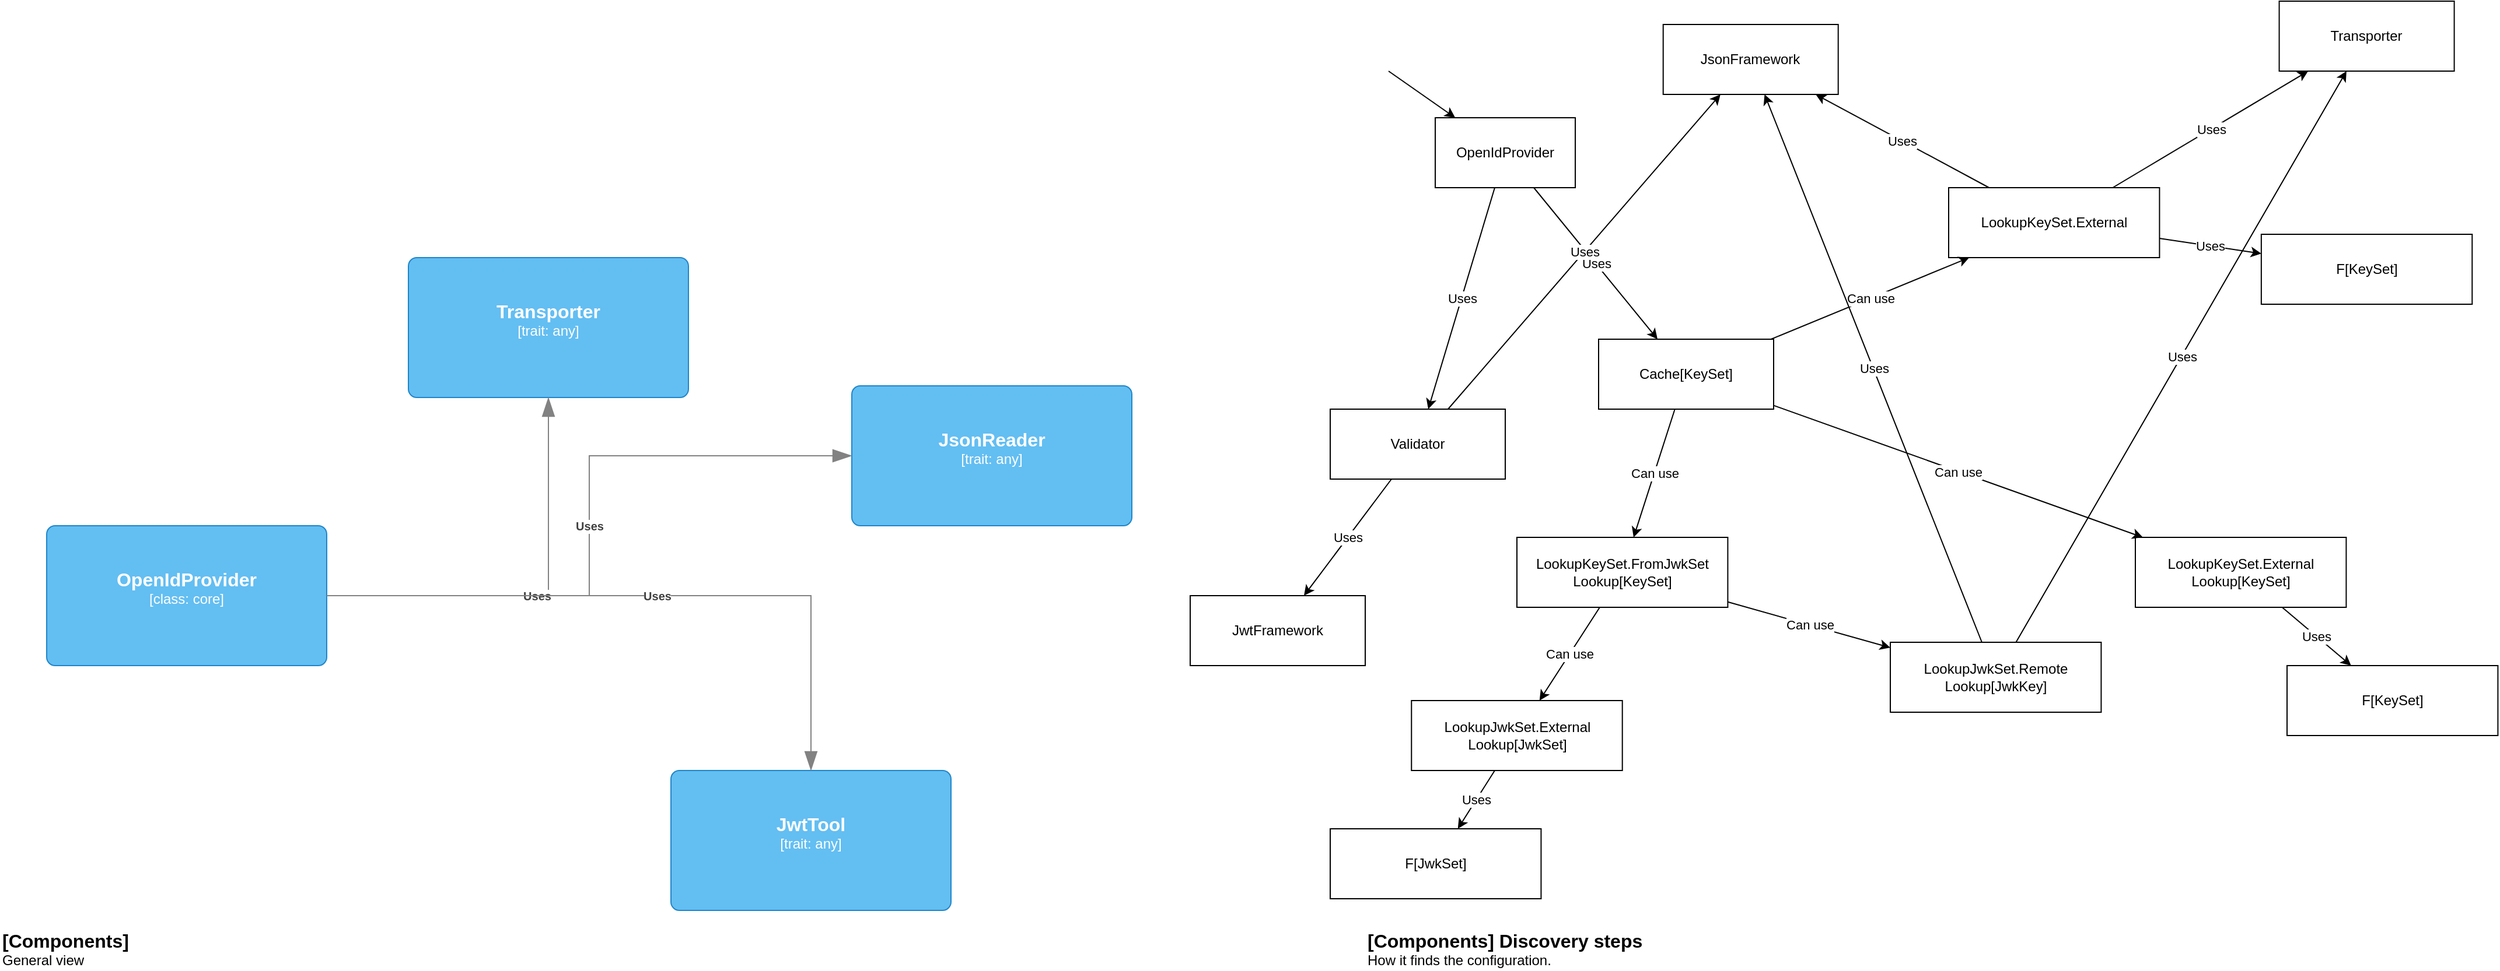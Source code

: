 <mxfile version="24.7.3" type="github">
  <diagram name="overview" id="SPu-IzBGrGhdDAje9yr5">
    <mxGraphModel dx="1674" dy="1615" grid="1" gridSize="10" guides="1" tooltips="1" connect="1" arrows="1" fold="1" page="1" pageScale="1" pageWidth="1169" pageHeight="827" math="0" shadow="0">
      <root>
        <mxCell id="0" />
        <mxCell id="1" parent="0" />
        <object placeholders="1" c4Name="OpenIdProvider" c4Type="class" c4Technology="core" c4Description="" label="&lt;font style=&quot;font-size: 16px&quot;&gt;&lt;b&gt;%c4Name%&lt;/b&gt;&lt;/font&gt;&lt;div&gt;[%c4Type%: %c4Technology%]&lt;/div&gt;&lt;br&gt;&lt;div&gt;&lt;font style=&quot;font-size: 11px&quot;&gt;%c4Description%&lt;/font&gt;&lt;/div&gt;" id="CInMSoNEQ62lz7IG-tAm-11">
          <mxCell style="rounded=1;whiteSpace=wrap;html=1;labelBackgroundColor=none;fillColor=#63BEF2;fontColor=#ffffff;align=center;arcSize=6;strokeColor=#2086C9;metaEdit=1;resizable=0;points=[[0.25,0,0],[0.5,0,0],[0.75,0,0],[1,0.25,0],[1,0.5,0],[1,0.75,0],[0.75,1,0],[0.5,1,0],[0.25,1,0],[0,0.75,0],[0,0.5,0],[0,0.25,0]];" parent="1" vertex="1">
            <mxGeometry x="50" y="430" width="240" height="120" as="geometry" />
          </mxCell>
        </object>
        <object placeholders="1" c4Name="Transporter" c4Type="trait" c4Technology="any" c4Description="" label="&lt;font style=&quot;font-size: 16px&quot;&gt;&lt;b&gt;%c4Name%&lt;/b&gt;&lt;/font&gt;&lt;div&gt;[%c4Type%: %c4Technology%]&lt;/div&gt;&lt;br&gt;&lt;div&gt;&lt;font style=&quot;font-size: 11px&quot;&gt;%c4Description%&lt;/font&gt;&lt;/div&gt;" id="CInMSoNEQ62lz7IG-tAm-13">
          <mxCell style="rounded=1;whiteSpace=wrap;html=1;labelBackgroundColor=none;fillColor=#63BEF2;fontColor=#ffffff;align=center;arcSize=6;strokeColor=#2086C9;metaEdit=1;resizable=0;points=[[0.25,0,0],[0.5,0,0],[0.75,0,0],[1,0.25,0],[1,0.5,0],[1,0.75,0],[0.75,1,0],[0.5,1,0],[0.25,1,0],[0,0.75,0],[0,0.5,0],[0,0.25,0]];" parent="1" vertex="1">
            <mxGeometry x="360" y="200" width="240" height="120" as="geometry" />
          </mxCell>
        </object>
        <object placeholders="1" c4Type="Relationship" c4Description="Uses" label="&lt;div style=&quot;text-align: left&quot;&gt;&lt;div style=&quot;text-align: center&quot;&gt;&lt;b&gt;%c4Description%&lt;/b&gt;&lt;/div&gt;" id="CInMSoNEQ62lz7IG-tAm-15">
          <mxCell style="endArrow=blockThin;html=1;fontSize=10;fontColor=#404040;strokeWidth=1;endFill=1;strokeColor=#828282;elbow=vertical;metaEdit=1;endSize=14;startSize=14;jumpStyle=arc;jumpSize=16;rounded=0;edgeStyle=orthogonalEdgeStyle;" parent="1" source="CInMSoNEQ62lz7IG-tAm-11" target="CInMSoNEQ62lz7IG-tAm-13" edge="1">
            <mxGeometry width="240" relative="1" as="geometry">
              <mxPoint x="430" y="470" as="sourcePoint" />
              <mxPoint x="670" y="470" as="targetPoint" />
            </mxGeometry>
          </mxCell>
        </object>
        <object placeholders="1" c4Name="JsonReader" c4Type="trait" c4Technology="any" c4Description="" label="&lt;font style=&quot;font-size: 16px&quot;&gt;&lt;b&gt;%c4Name%&lt;/b&gt;&lt;/font&gt;&lt;div&gt;[%c4Type%: %c4Technology%]&lt;/div&gt;&lt;br&gt;&lt;div&gt;&lt;font style=&quot;font-size: 11px&quot;&gt;%c4Description%&lt;/font&gt;&lt;/div&gt;" id="CInMSoNEQ62lz7IG-tAm-17">
          <mxCell style="rounded=1;whiteSpace=wrap;html=1;labelBackgroundColor=none;fillColor=#63BEF2;fontColor=#ffffff;align=center;arcSize=6;strokeColor=#2086C9;metaEdit=1;resizable=0;points=[[0.25,0,0],[0.5,0,0],[0.75,0,0],[1,0.25,0],[1,0.5,0],[1,0.75,0],[0.75,1,0],[0.5,1,0],[0.25,1,0],[0,0.75,0],[0,0.5,0],[0,0.25,0]];" parent="1" vertex="1">
            <mxGeometry x="740" y="310" width="240" height="120" as="geometry" />
          </mxCell>
        </object>
        <object placeholders="1" c4Type="Relationship" c4Description="Uses" label="&lt;div style=&quot;text-align: left&quot;&gt;&lt;div style=&quot;text-align: center&quot;&gt;&lt;b&gt;%c4Description%&lt;/b&gt;&lt;/div&gt;" id="CInMSoNEQ62lz7IG-tAm-18">
          <mxCell style="endArrow=blockThin;html=1;fontSize=10;fontColor=#404040;strokeWidth=1;endFill=1;strokeColor=#828282;elbow=vertical;metaEdit=1;endSize=14;startSize=14;jumpStyle=arc;jumpSize=16;rounded=0;edgeStyle=orthogonalEdgeStyle;" parent="1" source="CInMSoNEQ62lz7IG-tAm-11" target="CInMSoNEQ62lz7IG-tAm-17" edge="1">
            <mxGeometry width="240" relative="1" as="geometry">
              <mxPoint x="300" y="500" as="sourcePoint" />
              <mxPoint x="460" y="330" as="targetPoint" />
            </mxGeometry>
          </mxCell>
        </object>
        <object placeholders="1" c4Name="JwtTool" c4Type="trait" c4Technology="any" c4Description="" label="&lt;font style=&quot;font-size: 16px&quot;&gt;&lt;b&gt;%c4Name%&lt;/b&gt;&lt;/font&gt;&lt;div&gt;[%c4Type%: %c4Technology%]&lt;/div&gt;&lt;br&gt;&lt;div&gt;&lt;font style=&quot;font-size: 11px&quot;&gt;%c4Description%&lt;/font&gt;&lt;/div&gt;" id="CInMSoNEQ62lz7IG-tAm-19">
          <mxCell style="rounded=1;whiteSpace=wrap;html=1;labelBackgroundColor=none;fillColor=#63BEF2;fontColor=#ffffff;align=center;arcSize=6;strokeColor=#2086C9;metaEdit=1;resizable=0;points=[[0.25,0,0],[0.5,0,0],[0.75,0,0],[1,0.25,0],[1,0.5,0],[1,0.75,0],[0.75,1,0],[0.5,1,0],[0.25,1,0],[0,0.75,0],[0,0.5,0],[0,0.25,0]];" parent="1" vertex="1">
            <mxGeometry x="585" y="640" width="240" height="120" as="geometry" />
          </mxCell>
        </object>
        <object placeholders="1" c4Type="Relationship" c4Description="Uses" label="&lt;div style=&quot;text-align: left&quot;&gt;&lt;div style=&quot;text-align: center&quot;&gt;&lt;b&gt;%c4Description%&lt;/b&gt;&lt;/div&gt;" id="CInMSoNEQ62lz7IG-tAm-20">
          <mxCell style="endArrow=blockThin;html=1;fontSize=10;fontColor=#404040;strokeWidth=1;endFill=1;strokeColor=#828282;elbow=vertical;metaEdit=1;endSize=14;startSize=14;jumpStyle=arc;jumpSize=16;rounded=0;edgeStyle=orthogonalEdgeStyle;" parent="1" source="CInMSoNEQ62lz7IG-tAm-11" target="CInMSoNEQ62lz7IG-tAm-19" edge="1">
            <mxGeometry width="240" relative="1" as="geometry">
              <mxPoint x="300" y="500" as="sourcePoint" />
              <mxPoint x="750" y="380" as="targetPoint" />
            </mxGeometry>
          </mxCell>
        </object>
        <object placeholders="1" c4Name="[Components]" c4Type="ContainerDiagramTitle" c4Description="General view" label="&lt;font style=&quot;font-size: 16px&quot;&gt;&lt;b&gt;&lt;div style=&quot;text-align: left&quot;&gt;%c4Name%&lt;/div&gt;&lt;/b&gt;&lt;/font&gt;&lt;div style=&quot;text-align: left&quot;&gt;%c4Description%&lt;/div&gt;" id="LneJchFOcHRrpAtctG9d-1">
          <mxCell style="text;html=1;strokeColor=none;fillColor=none;align=left;verticalAlign=top;whiteSpace=wrap;rounded=0;metaEdit=1;allowArrows=0;resizable=1;rotatable=0;connectable=0;recursiveResize=0;expand=0;pointerEvents=0;points=[[0.25,0,0],[0.5,0,0],[0.75,0,0],[1,0.25,0],[1,0.5,0],[1,0.75,0],[0.75,1,0],[0.5,1,0],[0.25,1,0],[0,0.75,0],[0,0.5,0],[0,0.25,0]];" parent="1" vertex="1">
            <mxGeometry x="10" y="770" width="260" height="40" as="geometry" />
          </mxCell>
        </object>
        <object placeholders="1" c4Name="[Components] Discovery steps" c4Type="ContainerDiagramTitle" c4Description="How it finds the configuration." label="&lt;font style=&quot;font-size: 16px&quot;&gt;&lt;b&gt;&lt;div style=&quot;text-align: left&quot;&gt;%c4Name%&lt;/div&gt;&lt;/b&gt;&lt;/font&gt;&lt;div style=&quot;text-align: left&quot;&gt;%c4Description%&lt;/div&gt;" id="LneJchFOcHRrpAtctG9d-9">
          <mxCell style="text;html=1;strokeColor=none;fillColor=none;align=left;verticalAlign=top;whiteSpace=wrap;rounded=0;metaEdit=1;allowArrows=0;resizable=1;rotatable=0;connectable=0;recursiveResize=0;expand=0;pointerEvents=0;points=[[0.25,0,0],[0.5,0,0],[0.75,0,0],[1,0.25,0],[1,0.5,0],[1,0.75,0],[0.75,1,0],[0.5,1,0],[0.25,1,0],[0,0.75,0],[0,0.5,0],[0,0.25,0]];" parent="1" vertex="1">
            <mxGeometry x="1180" y="770" width="260" height="40" as="geometry" />
          </mxCell>
        </object>
        <mxCell id="S1vDefmYk0TmTCa-z_n8-1" value="OpenIdProvider" style="rounded=0;whiteSpace=wrap;html=1;" parent="1" vertex="1">
          <mxGeometry x="1240" y="80" width="120" height="60" as="geometry" />
        </mxCell>
        <mxCell id="S1vDefmYk0TmTCa-z_n8-2" value="" style="endArrow=classic;html=1;rounded=0;" parent="1" target="S1vDefmYk0TmTCa-z_n8-1" edge="1">
          <mxGeometry width="50" height="50" relative="1" as="geometry">
            <mxPoint x="1200" y="40" as="sourcePoint" />
            <mxPoint x="1170" y="320" as="targetPoint" />
          </mxGeometry>
        </mxCell>
        <mxCell id="S1vDefmYk0TmTCa-z_n8-5" value="Transporter" style="rounded=0;whiteSpace=wrap;html=1;" parent="1" vertex="1">
          <mxGeometry x="1963.29" y="-20" width="150" height="60" as="geometry" />
        </mxCell>
        <mxCell id="S1vDefmYk0TmTCa-z_n8-6" value="JsonFramework" style="rounded=0;whiteSpace=wrap;html=1;" parent="1" vertex="1">
          <mxGeometry x="1435.35" width="150" height="60" as="geometry" />
        </mxCell>
        <mxCell id="S1vDefmYk0TmTCa-z_n8-7" value="LookupKeySet.External" style="rounded=0;whiteSpace=wrap;html=1;" parent="1" vertex="1">
          <mxGeometry x="1680" y="140" width="180.71" height="60" as="geometry" />
        </mxCell>
        <mxCell id="S1vDefmYk0TmTCa-z_n8-9" value="Cache[KeySet]" style="rounded=0;whiteSpace=wrap;html=1;" parent="1" vertex="1">
          <mxGeometry x="1380" y="270" width="150" height="60" as="geometry" />
        </mxCell>
        <mxCell id="S1vDefmYk0TmTCa-z_n8-15" value="" style="endArrow=classic;html=1;rounded=0;" parent="1" source="S1vDefmYk0TmTCa-z_n8-7" target="S1vDefmYk0TmTCa-z_n8-6" edge="1">
          <mxGeometry relative="1" as="geometry">
            <mxPoint x="2052.29" y="220" as="sourcePoint" />
            <mxPoint x="2127.29" y="160" as="targetPoint" />
          </mxGeometry>
        </mxCell>
        <mxCell id="S1vDefmYk0TmTCa-z_n8-16" value="Uses" style="edgeLabel;resizable=0;html=1;;align=center;verticalAlign=middle;" parent="S1vDefmYk0TmTCa-z_n8-15" connectable="0" vertex="1">
          <mxGeometry relative="1" as="geometry" />
        </mxCell>
        <mxCell id="S1vDefmYk0TmTCa-z_n8-17" value="" style="endArrow=classic;html=1;rounded=0;" parent="1" source="S1vDefmYk0TmTCa-z_n8-7" target="S1vDefmYk0TmTCa-z_n8-5" edge="1">
          <mxGeometry relative="1" as="geometry">
            <mxPoint x="2057.29" y="480" as="sourcePoint" />
            <mxPoint x="2155.29" y="160" as="targetPoint" />
          </mxGeometry>
        </mxCell>
        <mxCell id="S1vDefmYk0TmTCa-z_n8-18" value="Uses" style="edgeLabel;resizable=0;html=1;;align=center;verticalAlign=middle;" parent="S1vDefmYk0TmTCa-z_n8-17" connectable="0" vertex="1">
          <mxGeometry relative="1" as="geometry" />
        </mxCell>
        <mxCell id="S1vDefmYk0TmTCa-z_n8-23" value="" style="endArrow=classic;html=1;rounded=0;" parent="1" source="S1vDefmYk0TmTCa-z_n8-1" target="S1vDefmYk0TmTCa-z_n8-9" edge="1">
          <mxGeometry relative="1" as="geometry">
            <mxPoint x="1337" y="150" as="sourcePoint" />
            <mxPoint x="1438" y="260" as="targetPoint" />
          </mxGeometry>
        </mxCell>
        <mxCell id="S1vDefmYk0TmTCa-z_n8-24" value="Uses" style="edgeLabel;resizable=0;html=1;;align=center;verticalAlign=middle;" parent="S1vDefmYk0TmTCa-z_n8-23" connectable="0" vertex="1">
          <mxGeometry relative="1" as="geometry" />
        </mxCell>
        <mxCell id="S1vDefmYk0TmTCa-z_n8-25" value="" style="endArrow=classic;html=1;rounded=0;" parent="1" source="S1vDefmYk0TmTCa-z_n8-9" target="S1vDefmYk0TmTCa-z_n8-7" edge="1">
          <mxGeometry relative="1" as="geometry">
            <mxPoint x="1314" y="150" as="sourcePoint" />
            <mxPoint x="1351" y="410" as="targetPoint" />
          </mxGeometry>
        </mxCell>
        <mxCell id="S1vDefmYk0TmTCa-z_n8-26" value="Can use" style="edgeLabel;resizable=0;html=1;;align=center;verticalAlign=middle;" parent="S1vDefmYk0TmTCa-z_n8-25" connectable="0" vertex="1">
          <mxGeometry relative="1" as="geometry" />
        </mxCell>
        <mxCell id="S1vDefmYk0TmTCa-z_n8-29" value="Validator" style="rounded=0;whiteSpace=wrap;html=1;" parent="1" vertex="1">
          <mxGeometry x="1150" y="330" width="150" height="60" as="geometry" />
        </mxCell>
        <mxCell id="S1vDefmYk0TmTCa-z_n8-30" value="" style="endArrow=classic;html=1;rounded=0;" parent="1" source="S1vDefmYk0TmTCa-z_n8-1" target="S1vDefmYk0TmTCa-z_n8-29" edge="1">
          <mxGeometry relative="1" as="geometry">
            <mxPoint x="1337" y="150" as="sourcePoint" />
            <mxPoint x="1568" y="410" as="targetPoint" />
          </mxGeometry>
        </mxCell>
        <mxCell id="S1vDefmYk0TmTCa-z_n8-31" value="Uses" style="edgeLabel;resizable=0;html=1;;align=center;verticalAlign=middle;" parent="S1vDefmYk0TmTCa-z_n8-30" connectable="0" vertex="1">
          <mxGeometry relative="1" as="geometry" />
        </mxCell>
        <mxCell id="S1vDefmYk0TmTCa-z_n8-32" value="" style="endArrow=classic;html=1;rounded=0;" parent="1" source="S1vDefmYk0TmTCa-z_n8-29" target="S1vDefmYk0TmTCa-z_n8-6" edge="1">
          <mxGeometry relative="1" as="geometry">
            <mxPoint x="1306" y="150" as="sourcePoint" />
            <mxPoint x="1279" y="364" as="targetPoint" />
          </mxGeometry>
        </mxCell>
        <mxCell id="S1vDefmYk0TmTCa-z_n8-33" value="Uses" style="edgeLabel;resizable=0;html=1;;align=center;verticalAlign=middle;" parent="S1vDefmYk0TmTCa-z_n8-32" connectable="0" vertex="1">
          <mxGeometry relative="1" as="geometry" />
        </mxCell>
        <mxCell id="R8FtitqBP9Pnjjns-0GU-1" value="JwtFramework" style="rounded=0;whiteSpace=wrap;html=1;" parent="1" vertex="1">
          <mxGeometry x="1030" y="490" width="150" height="60" as="geometry" />
        </mxCell>
        <mxCell id="R8FtitqBP9Pnjjns-0GU-3" value="" style="endArrow=classic;html=1;rounded=0;" parent="1" source="S1vDefmYk0TmTCa-z_n8-29" target="R8FtitqBP9Pnjjns-0GU-1" edge="1">
          <mxGeometry relative="1" as="geometry">
            <mxPoint x="1355" y="510" as="sourcePoint" />
            <mxPoint x="1586" y="650" as="targetPoint" />
          </mxGeometry>
        </mxCell>
        <mxCell id="R8FtitqBP9Pnjjns-0GU-4" value="Uses" style="edgeLabel;resizable=0;html=1;;align=center;verticalAlign=middle;" parent="R8FtitqBP9Pnjjns-0GU-3" connectable="0" vertex="1">
          <mxGeometry relative="1" as="geometry" />
        </mxCell>
        <mxCell id="1biydpapWqW5dgG5dPzN-5" value="LookupKeySet.FromJwkSet&lt;br&gt;Lookup[KeySet]" style="rounded=0;whiteSpace=wrap;html=1;" vertex="1" parent="1">
          <mxGeometry x="1310" y="440" width="180.71" height="60" as="geometry" />
        </mxCell>
        <mxCell id="1biydpapWqW5dgG5dPzN-6" value="" style="endArrow=classic;html=1;rounded=0;" edge="1" parent="1" source="S1vDefmYk0TmTCa-z_n8-9" target="1biydpapWqW5dgG5dPzN-5">
          <mxGeometry relative="1" as="geometry">
            <mxPoint x="1548" y="440" as="sourcePoint" />
            <mxPoint x="1807" y="620" as="targetPoint" />
          </mxGeometry>
        </mxCell>
        <mxCell id="1biydpapWqW5dgG5dPzN-7" value="Can use" style="edgeLabel;resizable=0;html=1;;align=center;verticalAlign=middle;" connectable="0" vertex="1" parent="1biydpapWqW5dgG5dPzN-6">
          <mxGeometry relative="1" as="geometry" />
        </mxCell>
        <mxCell id="1biydpapWqW5dgG5dPzN-8" value="LookupJwkSet.Remote&lt;br&gt;Lookup[JwkKey]" style="rounded=0;whiteSpace=wrap;html=1;" vertex="1" parent="1">
          <mxGeometry x="1630.0" y="530" width="180.71" height="60" as="geometry" />
        </mxCell>
        <mxCell id="1biydpapWqW5dgG5dPzN-9" value="" style="endArrow=classic;html=1;rounded=0;" edge="1" parent="1" source="1biydpapWqW5dgG5dPzN-5" target="1biydpapWqW5dgG5dPzN-8">
          <mxGeometry relative="1" as="geometry">
            <mxPoint x="1744" y="570" as="sourcePoint" />
            <mxPoint x="1771" y="340" as="targetPoint" />
          </mxGeometry>
        </mxCell>
        <mxCell id="1biydpapWqW5dgG5dPzN-10" value="Can use" style="edgeLabel;resizable=0;html=1;;align=center;verticalAlign=middle;" connectable="0" vertex="1" parent="1biydpapWqW5dgG5dPzN-9">
          <mxGeometry relative="1" as="geometry" />
        </mxCell>
        <mxCell id="1biydpapWqW5dgG5dPzN-11" value="F[KeySet]" style="rounded=0;whiteSpace=wrap;html=1;" vertex="1" parent="1">
          <mxGeometry x="1947.93" y="180" width="180.71" height="60" as="geometry" />
        </mxCell>
        <mxCell id="1biydpapWqW5dgG5dPzN-14" value="" style="endArrow=classic;html=1;rounded=0;" edge="1" parent="1" source="S1vDefmYk0TmTCa-z_n8-7" target="1biydpapWqW5dgG5dPzN-11">
          <mxGeometry relative="1" as="geometry">
            <mxPoint x="1442" y="550" as="sourcePoint" />
            <mxPoint x="1338" y="660" as="targetPoint" />
          </mxGeometry>
        </mxCell>
        <mxCell id="1biydpapWqW5dgG5dPzN-15" value="Uses" style="edgeLabel;resizable=0;html=1;;align=center;verticalAlign=middle;" connectable="0" vertex="1" parent="1biydpapWqW5dgG5dPzN-14">
          <mxGeometry relative="1" as="geometry" />
        </mxCell>
        <mxCell id="1biydpapWqW5dgG5dPzN-16" value="LookupJwkSet.External&lt;br&gt;Lookup[JwkSet]" style="rounded=0;whiteSpace=wrap;html=1;" vertex="1" parent="1">
          <mxGeometry x="1219.64" y="580" width="180.71" height="60" as="geometry" />
        </mxCell>
        <mxCell id="1biydpapWqW5dgG5dPzN-18" value="" style="endArrow=classic;html=1;rounded=0;" edge="1" parent="1" source="1biydpapWqW5dgG5dPzN-5" target="1biydpapWqW5dgG5dPzN-16">
          <mxGeometry relative="1" as="geometry">
            <mxPoint x="1380" y="520" as="sourcePoint" />
            <mxPoint x="1260" y="640" as="targetPoint" />
          </mxGeometry>
        </mxCell>
        <mxCell id="1biydpapWqW5dgG5dPzN-19" value="Can use" style="edgeLabel;resizable=0;html=1;;align=center;verticalAlign=middle;" connectable="0" vertex="1" parent="1biydpapWqW5dgG5dPzN-18">
          <mxGeometry relative="1" as="geometry" />
        </mxCell>
        <mxCell id="1biydpapWqW5dgG5dPzN-20" value="F[JwkSet]" style="rounded=0;whiteSpace=wrap;html=1;" vertex="1" parent="1">
          <mxGeometry x="1150" y="690" width="180.71" height="60" as="geometry" />
        </mxCell>
        <mxCell id="1biydpapWqW5dgG5dPzN-21" value="" style="endArrow=classic;html=1;rounded=0;" edge="1" parent="1" source="1biydpapWqW5dgG5dPzN-16" target="1biydpapWqW5dgG5dPzN-20">
          <mxGeometry relative="1" as="geometry">
            <mxPoint x="1876" y="530" as="sourcePoint" />
            <mxPoint x="1904" y="670" as="targetPoint" />
          </mxGeometry>
        </mxCell>
        <mxCell id="1biydpapWqW5dgG5dPzN-22" value="Uses" style="edgeLabel;resizable=0;html=1;;align=center;verticalAlign=middle;" connectable="0" vertex="1" parent="1biydpapWqW5dgG5dPzN-21">
          <mxGeometry relative="1" as="geometry" />
        </mxCell>
        <mxCell id="1biydpapWqW5dgG5dPzN-23" value="" style="endArrow=classic;html=1;rounded=0;" edge="1" parent="1" source="1biydpapWqW5dgG5dPzN-8" target="S1vDefmYk0TmTCa-z_n8-6">
          <mxGeometry relative="1" as="geometry">
            <mxPoint x="1725" y="150" as="sourcePoint" />
            <mxPoint x="1576" y="70" as="targetPoint" />
          </mxGeometry>
        </mxCell>
        <mxCell id="1biydpapWqW5dgG5dPzN-24" value="Uses" style="edgeLabel;resizable=0;html=1;;align=center;verticalAlign=middle;" connectable="0" vertex="1" parent="1biydpapWqW5dgG5dPzN-23">
          <mxGeometry relative="1" as="geometry" />
        </mxCell>
        <mxCell id="1biydpapWqW5dgG5dPzN-25" value="" style="endArrow=classic;html=1;rounded=0;" edge="1" parent="1" source="1biydpapWqW5dgG5dPzN-8" target="S1vDefmYk0TmTCa-z_n8-5">
          <mxGeometry relative="1" as="geometry">
            <mxPoint x="1823" y="570" as="sourcePoint" />
            <mxPoint x="1537" y="70" as="targetPoint" />
          </mxGeometry>
        </mxCell>
        <mxCell id="1biydpapWqW5dgG5dPzN-26" value="Uses" style="edgeLabel;resizable=0;html=1;;align=center;verticalAlign=middle;" connectable="0" vertex="1" parent="1biydpapWqW5dgG5dPzN-25">
          <mxGeometry relative="1" as="geometry" />
        </mxCell>
        <mxCell id="1biydpapWqW5dgG5dPzN-28" value="LookupKeySet.External&lt;br&gt;Lookup[KeySet]" style="rounded=0;whiteSpace=wrap;html=1;" vertex="1" parent="1">
          <mxGeometry x="1840.0" y="440" width="180.71" height="60" as="geometry" />
        </mxCell>
        <mxCell id="1biydpapWqW5dgG5dPzN-29" value="" style="endArrow=classic;html=1;rounded=0;" edge="1" parent="1" source="S1vDefmYk0TmTCa-z_n8-9" target="1biydpapWqW5dgG5dPzN-28">
          <mxGeometry relative="1" as="geometry">
            <mxPoint x="1518" y="370" as="sourcePoint" />
            <mxPoint x="1437" y="460" as="targetPoint" />
          </mxGeometry>
        </mxCell>
        <mxCell id="1biydpapWqW5dgG5dPzN-30" value="Can use" style="edgeLabel;resizable=0;html=1;;align=center;verticalAlign=middle;" connectable="0" vertex="1" parent="1biydpapWqW5dgG5dPzN-29">
          <mxGeometry relative="1" as="geometry" />
        </mxCell>
        <mxCell id="1biydpapWqW5dgG5dPzN-31" value="F[KeySet]" style="rounded=0;whiteSpace=wrap;html=1;" vertex="1" parent="1">
          <mxGeometry x="1970" y="550" width="180.71" height="60" as="geometry" />
        </mxCell>
        <mxCell id="1biydpapWqW5dgG5dPzN-32" value="" style="endArrow=classic;html=1;rounded=0;" edge="1" parent="1" source="1biydpapWqW5dgG5dPzN-28" target="1biydpapWqW5dgG5dPzN-31">
          <mxGeometry relative="1" as="geometry">
            <mxPoint x="1871" y="193" as="sourcePoint" />
            <mxPoint x="1958" y="207" as="targetPoint" />
          </mxGeometry>
        </mxCell>
        <mxCell id="1biydpapWqW5dgG5dPzN-33" value="Uses" style="edgeLabel;resizable=0;html=1;;align=center;verticalAlign=middle;" connectable="0" vertex="1" parent="1biydpapWqW5dgG5dPzN-32">
          <mxGeometry relative="1" as="geometry" />
        </mxCell>
      </root>
    </mxGraphModel>
  </diagram>
</mxfile>
